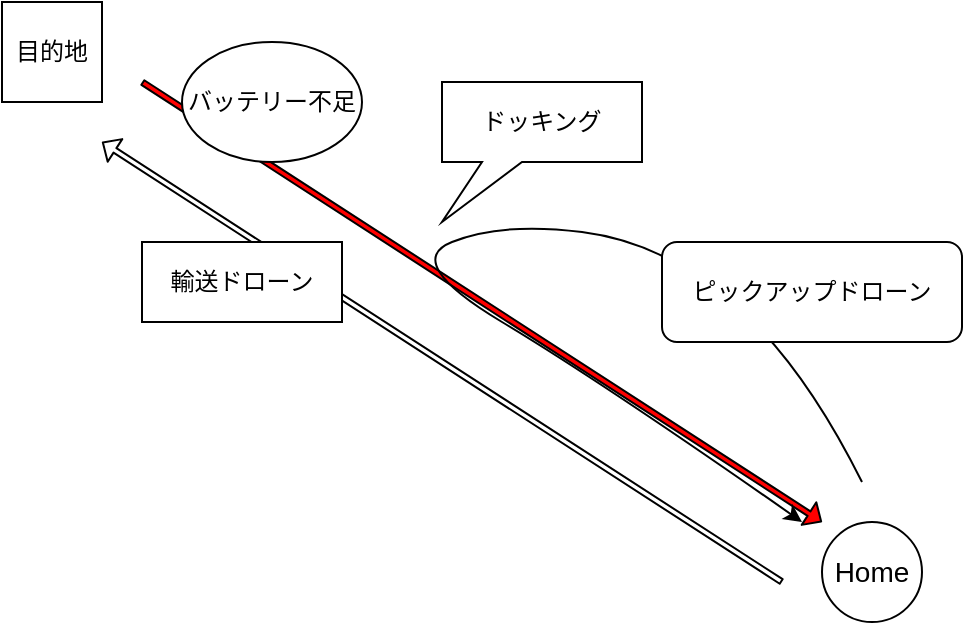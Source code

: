 <mxfile>
    <diagram id="KeX4abkaPdnxscLTnlap" name="ページ1">
        <mxGraphModel dx="616" dy="-220" grid="1" gridSize="10" guides="1" tooltips="1" connect="1" arrows="1" fold="1" page="1" pageScale="1" pageWidth="827" pageHeight="1169" math="0" shadow="0">
            <root>
                <mxCell id="0"/>
                <mxCell id="1" parent="0"/>
                <mxCell id="31" value="&lt;font style=&quot;font-size: 14px;&quot;&gt;Home&lt;/font&gt;" style="ellipse;whiteSpace=wrap;html=1;aspect=fixed;" vertex="1" parent="1">
                    <mxGeometry x="1530" y="2070" width="50" height="50" as="geometry"/>
                </mxCell>
                <mxCell id="33" value="&lt;font&gt;目的地&lt;/font&gt;" style="whiteSpace=wrap;html=1;aspect=fixed;" vertex="1" parent="1">
                    <mxGeometry x="1120" y="1810" width="50" height="50" as="geometry"/>
                </mxCell>
                <mxCell id="34" value="" style="shape=flexArrow;endArrow=classic;html=1;width=2.692;endSize=2.077;endWidth=9.734;" edge="1" parent="1">
                    <mxGeometry width="50" height="50" relative="1" as="geometry">
                        <mxPoint x="1510" y="2100" as="sourcePoint"/>
                        <mxPoint x="1170" y="1880" as="targetPoint"/>
                    </mxGeometry>
                </mxCell>
                <mxCell id="36" value="" style="shape=flexArrow;endArrow=classic;html=1;width=2.692;endSize=2.077;endWidth=9.734;fillColor=#FF0000;" edge="1" parent="1">
                    <mxGeometry width="50" height="50" relative="1" as="geometry">
                        <mxPoint x="1190" y="1850" as="sourcePoint"/>
                        <mxPoint x="1530" y="2070" as="targetPoint"/>
                    </mxGeometry>
                </mxCell>
                <mxCell id="58" value="" style="curved=1;endArrow=classic;html=1;" edge="1" parent="1">
                    <mxGeometry width="50" height="50" relative="1" as="geometry">
                        <mxPoint x="1550" y="2050" as="sourcePoint"/>
                        <mxPoint x="1520" y="2070" as="targetPoint"/>
                        <Array as="points">
                            <mxPoint x="1520" y="1990"/>
                            <mxPoint x="1450" y="1930"/>
                            <mxPoint x="1370" y="1920"/>
                            <mxPoint x="1320" y="1940"/>
                            <mxPoint x="1420" y="2000"/>
                        </Array>
                    </mxGeometry>
                </mxCell>
                <mxCell id="59" value="ドッキング" style="shape=callout;whiteSpace=wrap;html=1;perimeter=calloutPerimeter;size=30;position=0.2;position2=0;" vertex="1" parent="1">
                    <mxGeometry x="1340" y="1850" width="100" height="70" as="geometry"/>
                </mxCell>
                <mxCell id="60" value="輸送ドローン" style="rounded=0;whiteSpace=wrap;html=1;" vertex="1" parent="1">
                    <mxGeometry x="1190" y="1930" width="100" height="40" as="geometry"/>
                </mxCell>
                <mxCell id="62" value="バッテリー不足" style="ellipse;whiteSpace=wrap;html=1;" vertex="1" parent="1">
                    <mxGeometry x="1210" y="1830" width="90" height="60" as="geometry"/>
                </mxCell>
                <mxCell id="64" value="ピックアップドローン" style="rounded=1;whiteSpace=wrap;html=1;" vertex="1" parent="1">
                    <mxGeometry x="1450" y="1930" width="150" height="50" as="geometry"/>
                </mxCell>
            </root>
        </mxGraphModel>
    </diagram>
</mxfile>